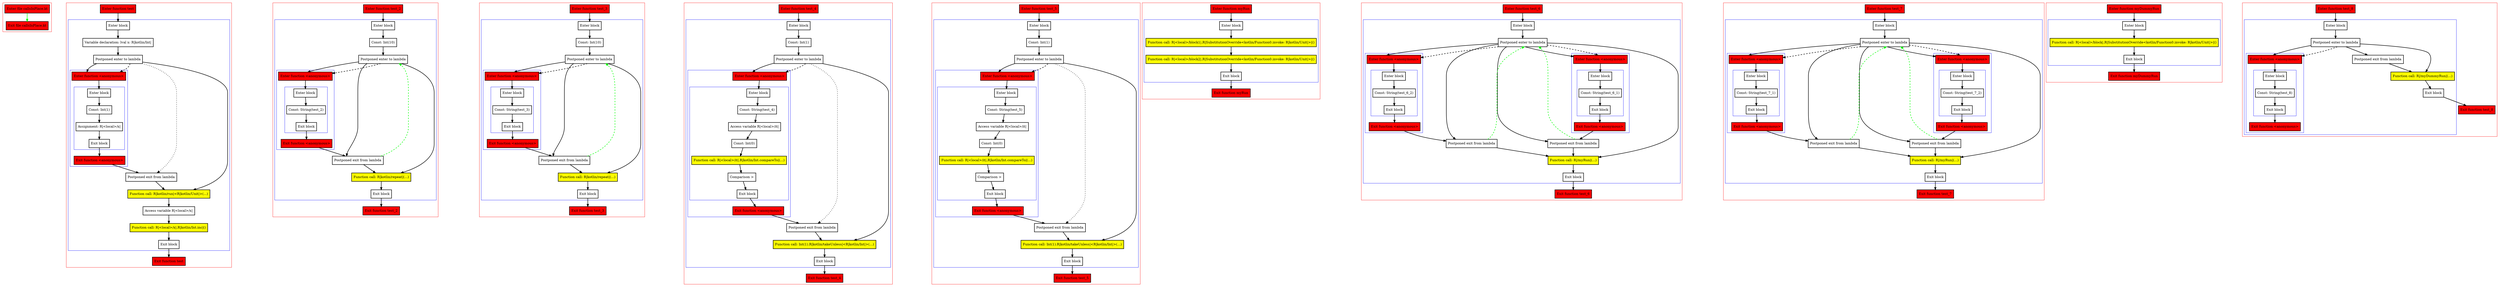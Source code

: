 digraph callsInPlace_kt {
    graph [nodesep=3]
    node [shape=box penwidth=2]
    edge [penwidth=2]

    subgraph cluster_0 {
        color=red
        0 [label="Enter file callsInPlace.kt" style="filled" fillcolor=red];
        1 [label="Exit file callsInPlace.kt" style="filled" fillcolor=red];
    }
    0 -> {1} [color=green];

    subgraph cluster_1 {
        color=red
        2 [label="Enter function test" style="filled" fillcolor=red];
        subgraph cluster_2 {
            color=blue
            3 [label="Enter block"];
            4 [label="Variable declaration: lval x: R|kotlin/Int|"];
            5 [label="Postponed enter to lambda"];
            subgraph cluster_3 {
                color=blue
                6 [label="Enter function <anonymous>" style="filled" fillcolor=red];
                subgraph cluster_4 {
                    color=blue
                    7 [label="Enter block"];
                    8 [label="Const: Int(1)"];
                    9 [label="Assignment: R|<local>/x|"];
                    10 [label="Exit block"];
                }
                11 [label="Exit function <anonymous>" style="filled" fillcolor=red];
            }
            12 [label="Postponed exit from lambda"];
            13 [label="Function call: R|kotlin/run|<R|kotlin/Unit|>(...)" style="filled" fillcolor=yellow];
            14 [label="Access variable R|<local>/x|"];
            15 [label="Function call: R|<local>/x|.R|kotlin/Int.inc|()" style="filled" fillcolor=yellow];
            16 [label="Exit block"];
        }
        17 [label="Exit function test" style="filled" fillcolor=red];
    }
    2 -> {3};
    3 -> {4};
    4 -> {5};
    5 -> {6 13};
    5 -> {12} [style=dotted];
    5 -> {6} [style=dashed];
    6 -> {7};
    7 -> {8};
    8 -> {9};
    9 -> {10};
    10 -> {11};
    11 -> {12};
    12 -> {13};
    13 -> {14};
    14 -> {15};
    15 -> {16};
    16 -> {17};

    subgraph cluster_5 {
        color=red
        18 [label="Enter function test_2" style="filled" fillcolor=red];
        subgraph cluster_6 {
            color=blue
            19 [label="Enter block"];
            20 [label="Const: Int(10)"];
            21 [label="Postponed enter to lambda"];
            subgraph cluster_7 {
                color=blue
                22 [label="Enter function <anonymous>" style="filled" fillcolor=red];
                subgraph cluster_8 {
                    color=blue
                    23 [label="Enter block"];
                    24 [label="Const: String(test_2)"];
                    25 [label="Exit block"];
                }
                26 [label="Exit function <anonymous>" style="filled" fillcolor=red];
            }
            27 [label="Postponed exit from lambda"];
            28 [label="Function call: R|kotlin/repeat|(...)" style="filled" fillcolor=yellow];
            29 [label="Exit block"];
        }
        30 [label="Exit function test_2" style="filled" fillcolor=red];
    }
    18 -> {19};
    19 -> {20};
    20 -> {21};
    21 -> {22 27 28};
    21 -> {22} [style=dashed];
    22 -> {23};
    23 -> {24};
    24 -> {25};
    25 -> {26};
    26 -> {27};
    27 -> {28};
    27 -> {21} [color=green style=dashed];
    28 -> {29};
    29 -> {30};

    subgraph cluster_9 {
        color=red
        31 [label="Enter function test_3" style="filled" fillcolor=red];
        subgraph cluster_10 {
            color=blue
            32 [label="Enter block"];
            33 [label="Const: Int(10)"];
            34 [label="Postponed enter to lambda"];
            subgraph cluster_11 {
                color=blue
                35 [label="Enter function <anonymous>" style="filled" fillcolor=red];
                subgraph cluster_12 {
                    color=blue
                    36 [label="Enter block"];
                    37 [label="Const: String(test_3)"];
                    38 [label="Exit block"];
                }
                39 [label="Exit function <anonymous>" style="filled" fillcolor=red];
            }
            40 [label="Postponed exit from lambda"];
            41 [label="Function call: R|kotlin/repeat|(...)" style="filled" fillcolor=yellow];
            42 [label="Exit block"];
        }
        43 [label="Exit function test_3" style="filled" fillcolor=red];
    }
    31 -> {32};
    32 -> {33};
    33 -> {34};
    34 -> {35 40 41};
    34 -> {35} [style=dashed];
    35 -> {36};
    36 -> {37};
    37 -> {38};
    38 -> {39};
    39 -> {40};
    40 -> {41};
    40 -> {34} [color=green style=dashed];
    41 -> {42};
    42 -> {43};

    subgraph cluster_13 {
        color=red
        44 [label="Enter function test_4" style="filled" fillcolor=red];
        subgraph cluster_14 {
            color=blue
            45 [label="Enter block"];
            46 [label="Const: Int(1)"];
            47 [label="Postponed enter to lambda"];
            subgraph cluster_15 {
                color=blue
                48 [label="Enter function <anonymous>" style="filled" fillcolor=red];
                subgraph cluster_16 {
                    color=blue
                    49 [label="Enter block"];
                    50 [label="Const: String(test_4)"];
                    51 [label="Access variable R|<local>/it|"];
                    52 [label="Const: Int(0)"];
                    53 [label="Function call: R|<local>/it|.R|kotlin/Int.compareTo|(...)" style="filled" fillcolor=yellow];
                    54 [label="Comparison >"];
                    55 [label="Exit block"];
                }
                56 [label="Exit function <anonymous>" style="filled" fillcolor=red];
            }
            57 [label="Postponed exit from lambda"];
            58 [label="Function call: Int(1).R|kotlin/takeUnless|<R|kotlin/Int|>(...)" style="filled" fillcolor=yellow];
            59 [label="Exit block"];
        }
        60 [label="Exit function test_4" style="filled" fillcolor=red];
    }
    44 -> {45};
    45 -> {46};
    46 -> {47};
    47 -> {48 58};
    47 -> {57} [style=dotted];
    47 -> {48} [style=dashed];
    48 -> {49};
    49 -> {50};
    50 -> {51};
    51 -> {52};
    52 -> {53};
    53 -> {54};
    54 -> {55};
    55 -> {56};
    56 -> {57};
    57 -> {58};
    58 -> {59};
    59 -> {60};

    subgraph cluster_17 {
        color=red
        61 [label="Enter function test_5" style="filled" fillcolor=red];
        subgraph cluster_18 {
            color=blue
            62 [label="Enter block"];
            63 [label="Const: Int(1)"];
            64 [label="Postponed enter to lambda"];
            subgraph cluster_19 {
                color=blue
                65 [label="Enter function <anonymous>" style="filled" fillcolor=red];
                subgraph cluster_20 {
                    color=blue
                    66 [label="Enter block"];
                    67 [label="Const: String(test_5)"];
                    68 [label="Access variable R|<local>/it|"];
                    69 [label="Const: Int(0)"];
                    70 [label="Function call: R|<local>/it|.R|kotlin/Int.compareTo|(...)" style="filled" fillcolor=yellow];
                    71 [label="Comparison >"];
                    72 [label="Exit block"];
                }
                73 [label="Exit function <anonymous>" style="filled" fillcolor=red];
            }
            74 [label="Postponed exit from lambda"];
            75 [label="Function call: Int(1).R|kotlin/takeUnless|<R|kotlin/Int|>(...)" style="filled" fillcolor=yellow];
            76 [label="Exit block"];
        }
        77 [label="Exit function test_5" style="filled" fillcolor=red];
    }
    61 -> {62};
    62 -> {63};
    63 -> {64};
    64 -> {65 75};
    64 -> {74} [style=dotted];
    64 -> {65} [style=dashed];
    65 -> {66};
    66 -> {67};
    67 -> {68};
    68 -> {69};
    69 -> {70};
    70 -> {71};
    71 -> {72};
    72 -> {73};
    73 -> {74};
    74 -> {75};
    75 -> {76};
    76 -> {77};

    subgraph cluster_21 {
        color=red
        78 [label="Enter function myRun" style="filled" fillcolor=red];
        subgraph cluster_22 {
            color=blue
            79 [label="Enter block"];
            80 [label="Function call: R|<local>/block1|.R|SubstitutionOverride<kotlin/Function0.invoke: R|kotlin/Unit|>|()" style="filled" fillcolor=yellow];
            81 [label="Function call: R|<local>/block2|.R|SubstitutionOverride<kotlin/Function0.invoke: R|kotlin/Unit|>|()" style="filled" fillcolor=yellow];
            82 [label="Exit block"];
        }
        83 [label="Exit function myRun" style="filled" fillcolor=red];
    }
    78 -> {79};
    79 -> {80};
    80 -> {81};
    81 -> {82};
    82 -> {83};

    subgraph cluster_23 {
        color=red
        84 [label="Enter function test_6" style="filled" fillcolor=red];
        subgraph cluster_24 {
            color=blue
            85 [label="Enter block"];
            86 [label="Postponed enter to lambda"];
            subgraph cluster_25 {
                color=blue
                87 [label="Enter function <anonymous>" style="filled" fillcolor=red];
                subgraph cluster_26 {
                    color=blue
                    88 [label="Enter block"];
                    89 [label="Const: String(test_6_2)"];
                    90 [label="Exit block"];
                }
                91 [label="Exit function <anonymous>" style="filled" fillcolor=red];
            }
            subgraph cluster_27 {
                color=blue
                92 [label="Enter function <anonymous>" style="filled" fillcolor=red];
                subgraph cluster_28 {
                    color=blue
                    93 [label="Enter block"];
                    94 [label="Const: String(test_6_1)"];
                    95 [label="Exit block"];
                }
                96 [label="Exit function <anonymous>" style="filled" fillcolor=red];
            }
            97 [label="Postponed exit from lambda"];
            98 [label="Postponed exit from lambda"];
            99 [label="Function call: R|/myRun|(...)" style="filled" fillcolor=yellow];
            100 [label="Exit block"];
        }
        101 [label="Exit function test_6" style="filled" fillcolor=red];
    }
    84 -> {85};
    85 -> {86};
    86 -> {87 92 97 98 99};
    86 -> {87 92} [style=dashed];
    87 -> {88};
    88 -> {89};
    89 -> {90};
    90 -> {91};
    91 -> {97};
    92 -> {93};
    93 -> {94};
    94 -> {95};
    95 -> {96};
    96 -> {98};
    97 -> {99};
    97 -> {86} [color=green style=dashed];
    98 -> {99};
    98 -> {86} [color=green style=dashed];
    99 -> {100};
    100 -> {101};

    subgraph cluster_29 {
        color=red
        102 [label="Enter function test_7" style="filled" fillcolor=red];
        subgraph cluster_30 {
            color=blue
            103 [label="Enter block"];
            104 [label="Postponed enter to lambda"];
            subgraph cluster_31 {
                color=blue
                105 [label="Enter function <anonymous>" style="filled" fillcolor=red];
                subgraph cluster_32 {
                    color=blue
                    106 [label="Enter block"];
                    107 [label="Const: String(test_7_1)"];
                    108 [label="Exit block"];
                }
                109 [label="Exit function <anonymous>" style="filled" fillcolor=red];
            }
            subgraph cluster_33 {
                color=blue
                110 [label="Enter function <anonymous>" style="filled" fillcolor=red];
                subgraph cluster_34 {
                    color=blue
                    111 [label="Enter block"];
                    112 [label="Const: String(test_7_2)"];
                    113 [label="Exit block"];
                }
                114 [label="Exit function <anonymous>" style="filled" fillcolor=red];
            }
            115 [label="Postponed exit from lambda"];
            116 [label="Postponed exit from lambda"];
            117 [label="Function call: R|/myRun|(...)" style="filled" fillcolor=yellow];
            118 [label="Exit block"];
        }
        119 [label="Exit function test_7" style="filled" fillcolor=red];
    }
    102 -> {103};
    103 -> {104};
    104 -> {105 110 115 116 117};
    104 -> {105 110} [style=dashed];
    105 -> {106};
    106 -> {107};
    107 -> {108};
    108 -> {109};
    109 -> {115};
    110 -> {111};
    111 -> {112};
    112 -> {113};
    113 -> {114};
    114 -> {116};
    115 -> {117};
    115 -> {104} [color=green style=dashed];
    116 -> {117};
    116 -> {104} [color=green style=dashed];
    117 -> {118};
    118 -> {119};

    subgraph cluster_35 {
        color=red
        120 [label="Enter function myDummyRun" style="filled" fillcolor=red];
        subgraph cluster_36 {
            color=blue
            121 [label="Enter block"];
            122 [label="Function call: R|<local>/block|.R|SubstitutionOverride<kotlin/Function0.invoke: R|kotlin/Unit|>|()" style="filled" fillcolor=yellow];
            123 [label="Exit block"];
        }
        124 [label="Exit function myDummyRun" style="filled" fillcolor=red];
    }
    120 -> {121};
    121 -> {122};
    122 -> {123};
    123 -> {124};

    subgraph cluster_37 {
        color=red
        125 [label="Enter function test_8" style="filled" fillcolor=red];
        subgraph cluster_38 {
            color=blue
            126 [label="Enter block"];
            127 [label="Postponed enter to lambda"];
            subgraph cluster_39 {
                color=blue
                128 [label="Enter function <anonymous>" style="filled" fillcolor=red];
                subgraph cluster_40 {
                    color=blue
                    129 [label="Enter block"];
                    130 [label="Const: String(test_8)"];
                    131 [label="Exit block"];
                }
                132 [label="Exit function <anonymous>" style="filled" fillcolor=red];
            }
            133 [label="Postponed exit from lambda"];
            134 [label="Function call: R|/myDummyRun|(...)" style="filled" fillcolor=yellow];
            135 [label="Exit block"];
        }
        136 [label="Exit function test_8" style="filled" fillcolor=red];
    }
    125 -> {126};
    126 -> {127};
    127 -> {128 133 134};
    127 -> {128} [style=dashed];
    128 -> {129};
    129 -> {130};
    130 -> {131};
    131 -> {132};
    133 -> {134};
    134 -> {135};
    135 -> {136};

}
